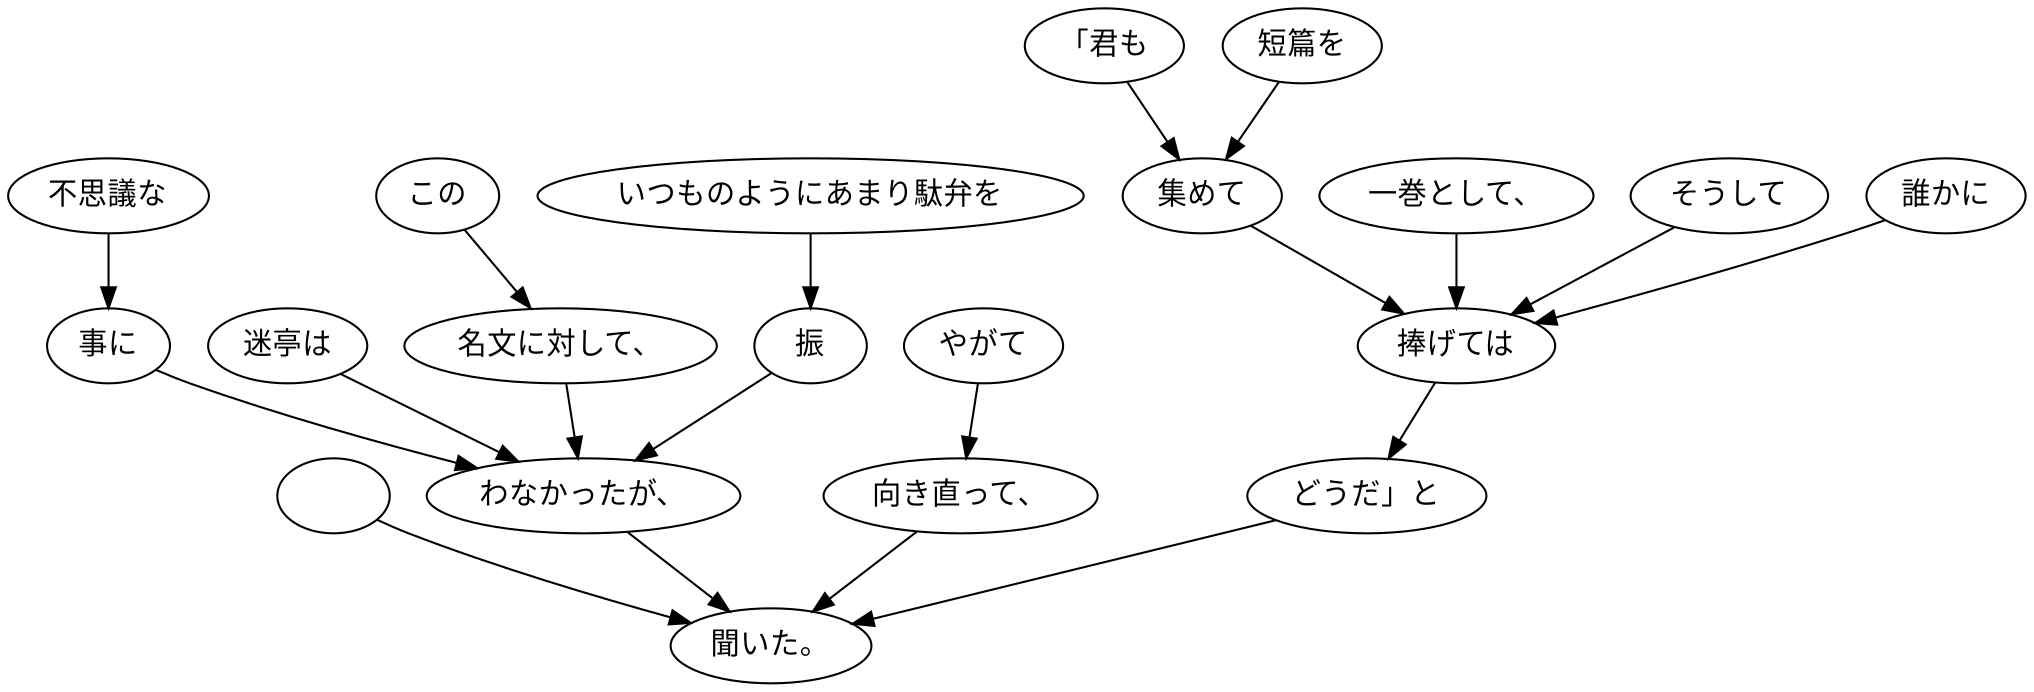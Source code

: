 digraph graph3879 {
	node0 [label="　"];
	node1 [label="不思議な"];
	node2 [label="事に"];
	node3 [label="迷亭は"];
	node4 [label="この"];
	node5 [label="名文に対して、"];
	node6 [label="いつものようにあまり駄弁を"];
	node7 [label="振"];
	node8 [label="わなかったが、"];
	node9 [label="やがて"];
	node10 [label="向き直って、"];
	node11 [label="「君も"];
	node12 [label="短篇を"];
	node13 [label="集めて"];
	node14 [label="一巻として、"];
	node15 [label="そうして"];
	node16 [label="誰かに"];
	node17 [label="捧げては"];
	node18 [label="どうだ」と"];
	node19 [label="聞いた。"];
	node0 -> node19;
	node1 -> node2;
	node2 -> node8;
	node3 -> node8;
	node4 -> node5;
	node5 -> node8;
	node6 -> node7;
	node7 -> node8;
	node8 -> node19;
	node9 -> node10;
	node10 -> node19;
	node11 -> node13;
	node12 -> node13;
	node13 -> node17;
	node14 -> node17;
	node15 -> node17;
	node16 -> node17;
	node17 -> node18;
	node18 -> node19;
}
